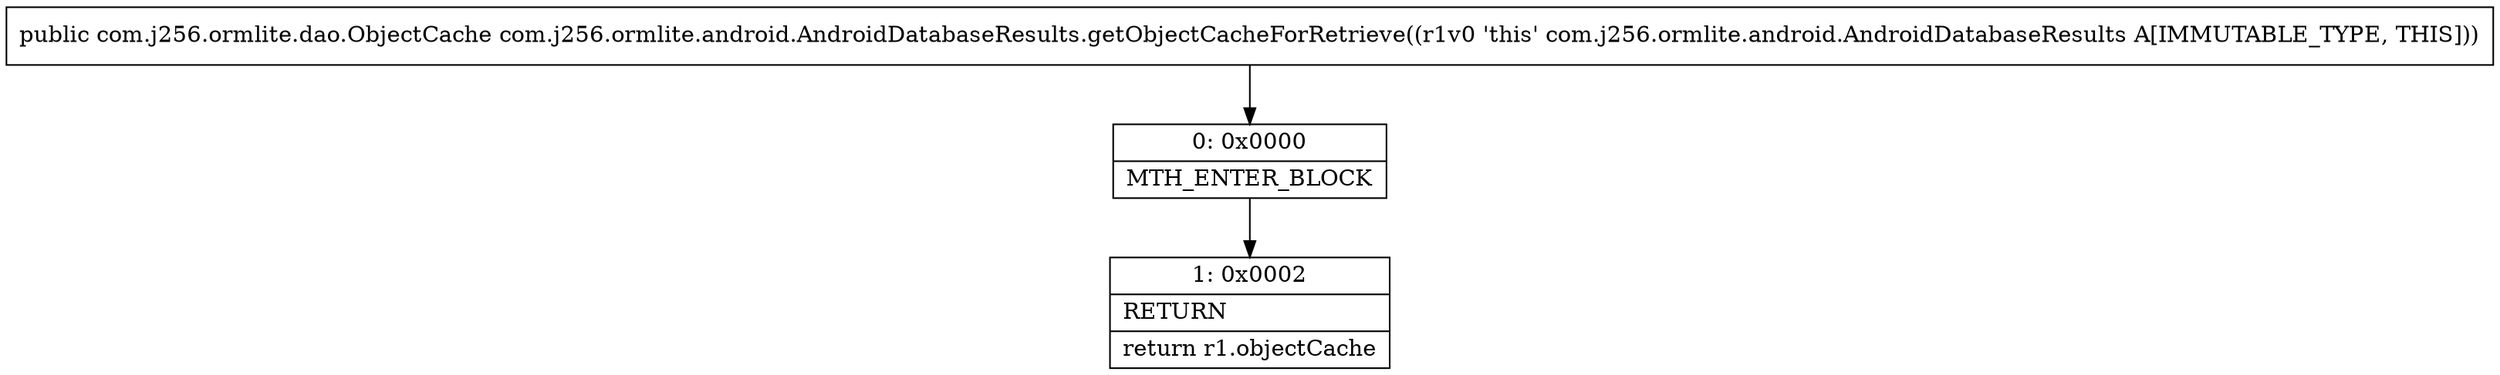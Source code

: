 digraph "CFG forcom.j256.ormlite.android.AndroidDatabaseResults.getObjectCacheForRetrieve()Lcom\/j256\/ormlite\/dao\/ObjectCache;" {
Node_0 [shape=record,label="{0\:\ 0x0000|MTH_ENTER_BLOCK\l}"];
Node_1 [shape=record,label="{1\:\ 0x0002|RETURN\l|return r1.objectCache\l}"];
MethodNode[shape=record,label="{public com.j256.ormlite.dao.ObjectCache com.j256.ormlite.android.AndroidDatabaseResults.getObjectCacheForRetrieve((r1v0 'this' com.j256.ormlite.android.AndroidDatabaseResults A[IMMUTABLE_TYPE, THIS])) }"];
MethodNode -> Node_0;
Node_0 -> Node_1;
}

